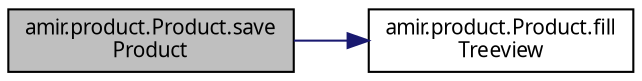 digraph "amir.product.Product.saveProduct"
{
 // LATEX_PDF_SIZE
  edge [fontname="FreeSans.ttf",fontsize="10",labelfontname="FreeSans.ttf",labelfontsize="10"];
  node [fontname="FreeSans.ttf",fontsize="10",shape=record];
  rankdir="LR";
  Node1 [label="amir.product.Product.save\lProduct",height=0.2,width=0.4,color="black", fillcolor="grey75", style="filled", fontcolor="black",tooltip=" "];
  Node1 -> Node2 [color="midnightblue",fontsize="10",style="solid",fontname="FreeSans.ttf"];
  Node2 [label="amir.product.Product.fill\lTreeview",height=0.2,width=0.4,color="black", fillcolor="white", style="filled",URL="$classamir_1_1product_1_1_product.html#afe0d5d9b49300a250b7449bf37308e84",tooltip=" "];
}
